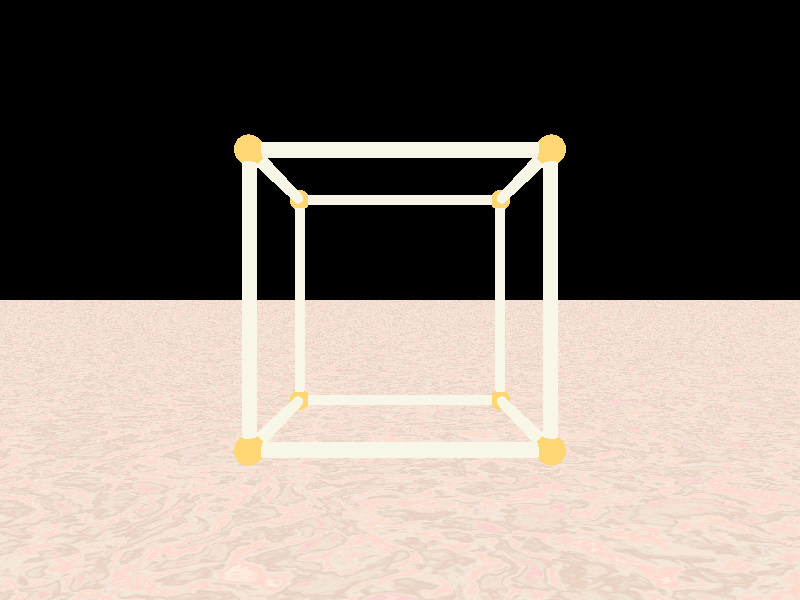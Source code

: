 #include "colors.inc"
#include "woods.inc"
#include "stones.inc"
#include "metals.inc"
#include "golds.inc"
#include "glass.inc"

//global_settings{ assumed_gamma 1.0 }
//#default{ finish{ ambient 0.1 diffuse 0.9 }} 

//Place the camera
camera {
  sky <0,0,1>          
  location  <0, 1, -5>  
  look_at   <0.0,1.0,0.0>   
}

//Place a light
light_source {
  <0, 10,-10>  //Change this if you want to put the light at a different point
  color White
}

light_source {
  <0, 0,-100>  //Change this if you want to put the light at a different point
  color 0.5*White
}

#declare v0 = <-1,0,-1>;
#declare v1 = < 1,0,-1>;
#declare v2 = < 1,2,-1>;
#declare v3 = < -1,2,-1>;

#declare v4 = <-1,0,1>;
#declare v5 = < 1,0,1>;
#declare v6 = < 1,2,1>;
#declare v7 = < -1,2,1>;

//Set a background color
//background { color SkyBlue }

//Create a "floor"
plane {
  <0,1,0>,-1.1
  texture { T_Stone5 }
}

#declare cylRadius = 0.05;
#declare sphRadius = 0.1;

#declare node0 = sphere{v0, sphRadius};
#declare node1 = sphere{v1, sphRadius};
#declare node2 = sphere{v2, sphRadius};
#declare node3 = sphere{v3, sphRadius};
#declare node4 = sphere{v4, sphRadius};
#declare node5 = sphere{v5, sphRadius};
#declare node6 = sphere{v6, sphRadius};
#declare node7 = sphere{v7, sphRadius};

#declare edge1 = cylinder{v0,v1, cylRadius};
#declare edge2 = cylinder{v0,v3, cylRadius};
#declare edge3 = cylinder{v0,v4, cylRadius};

#declare edge4 = cylinder{v1,v2, cylRadius};
#declare edge5 = cylinder{v1,v5, cylRadius};

#declare edge6 = cylinder{v2,v3, cylRadius};
#declare edge7 = cylinder{v2,v6, cylRadius};

#declare edge8 = cylinder{v3,v7, cylRadius};

#declare edge9  = cylinder{v4,v5, cylRadius};
#declare edge10 = cylinder{v4,v7, cylRadius};

#declare edge11 = cylinder{v5,v6, cylRadius};
#declare edge12 = cylinder{v6,v7, cylRadius};

#declare HexNodes = 
union { 
       object{node0}
       object{node1}
       object{node2}
       object{node3}
       object{node4}
       object{node5}
       object{node6}
       object{node7}
       texture {T_Gold_1A}
}

#declare HexEdges = 
union { 
       object{edge1}
       object{edge2}
       object{edge3}
       object{edge4}
       object{edge5}
       object{edge6}
       object{edge7}
       object{edge8}
       object{edge9}
       object{edge10}
       object{edge11}
       object{edge12}
       texture {T_Silver_1A}
}
  
#declare Scene = 
union {
     object {HexNodes}
     object {HexEdges}
     rotate<0, 360*clock, 0>
}

Scene
